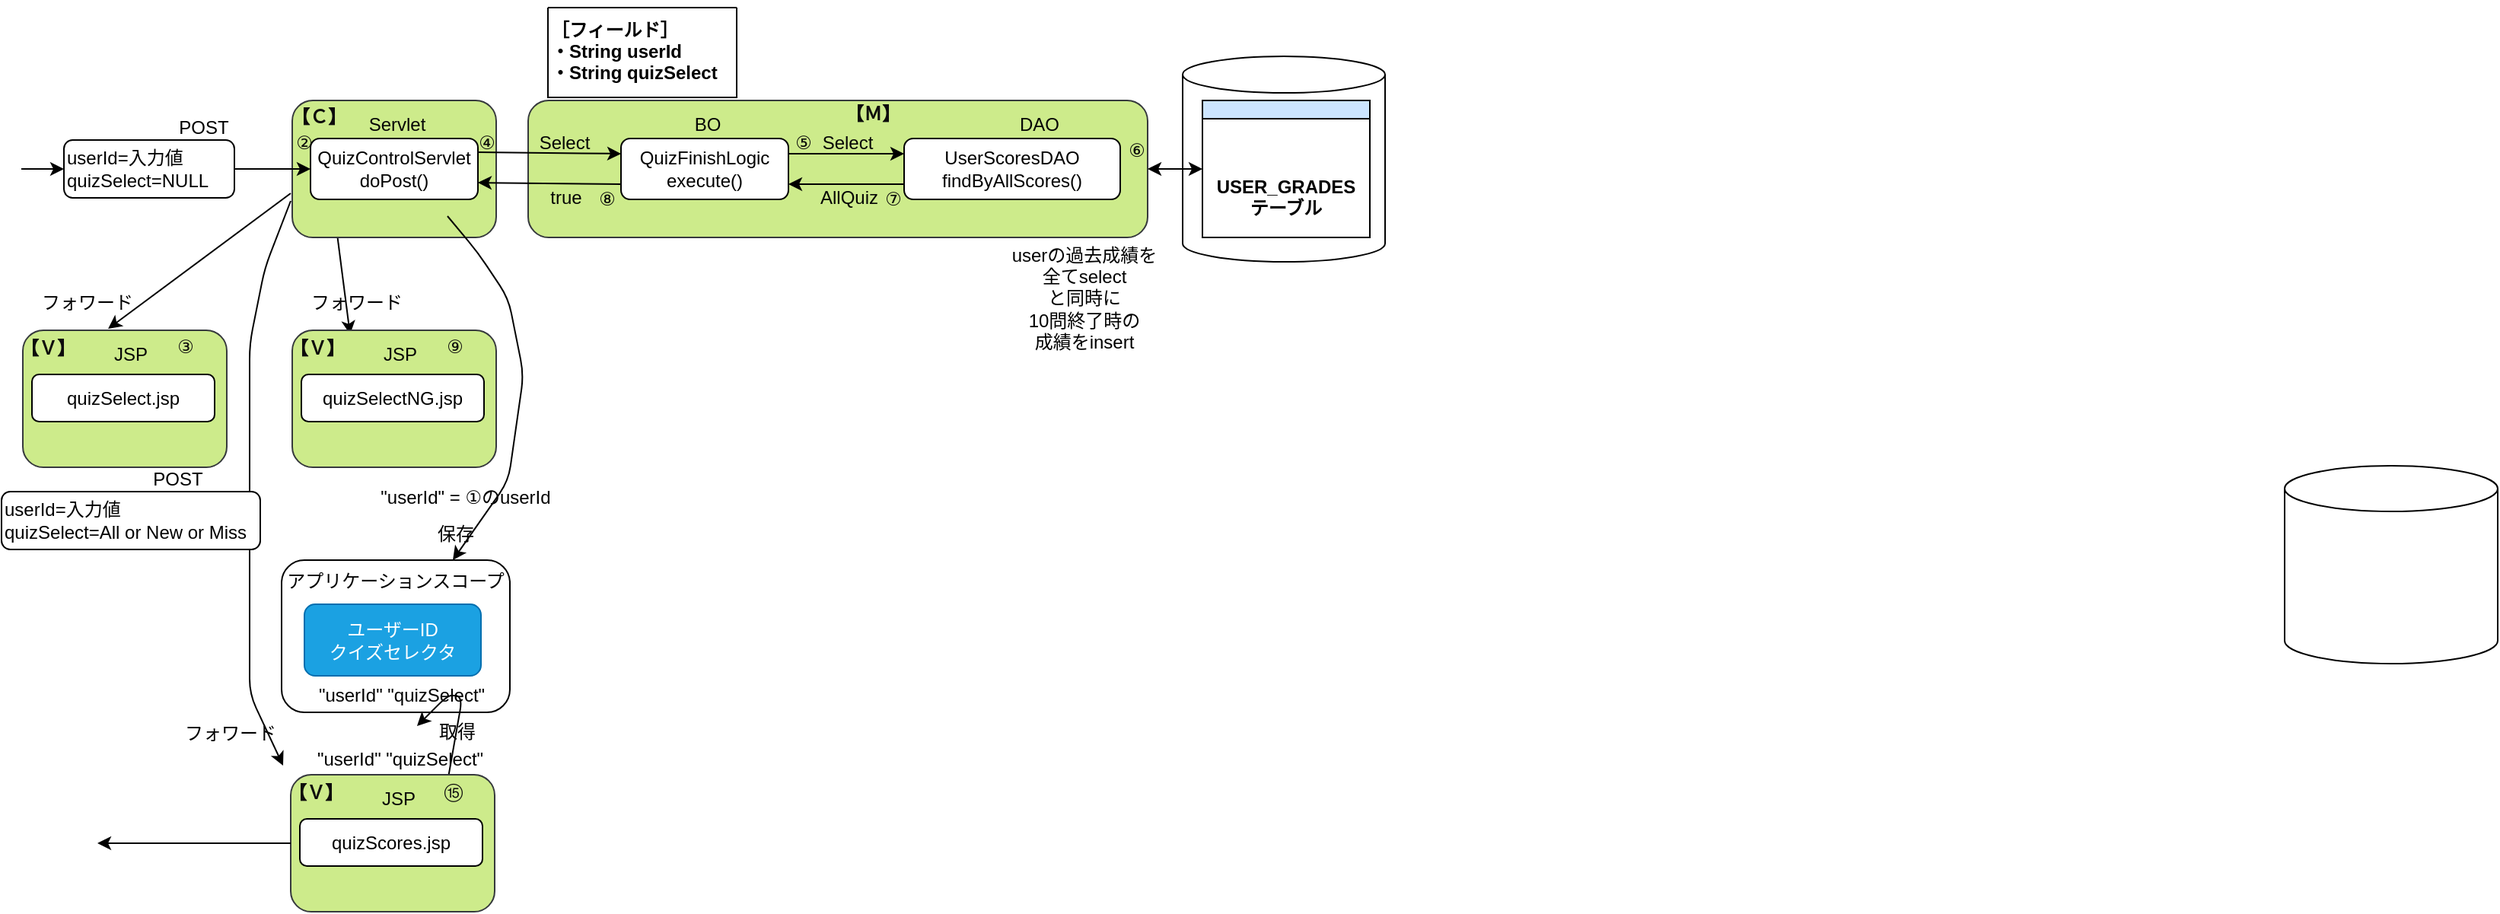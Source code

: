 <mxfile>
    <diagram id="cOPPHnaynSb4PC9Ppda5" name="ページ1">
        <mxGraphModel dx="1403" dy="1644" grid="1" gridSize="10" guides="1" tooltips="1" connect="1" arrows="1" fold="1" page="1" pageScale="1" pageWidth="827" pageHeight="1169" math="0" shadow="0">
            <root>
                <mxCell id="0"/>
                <mxCell id="1" parent="0"/>
                <mxCell id="150" style="edgeStyle=none;html=1;exitX=1;exitY=0.5;exitDx=0;exitDy=0;entryX=1;entryY=0.25;entryDx=0;entryDy=0;" parent="1" target="138" edge="1">
                    <mxGeometry relative="1" as="geometry">
                        <mxPoint x="-593" y="-966" as="sourcePoint"/>
                    </mxGeometry>
                </mxCell>
                <mxCell id="61" value="" style="rounded=1;whiteSpace=wrap;html=1;fillColor=#cdeb8b;strokeColor=#36393d;" parent="1" vertex="1">
                    <mxGeometry x="-622" y="-1050" width="134" height="90" as="geometry"/>
                </mxCell>
                <mxCell id="37" value="" style="rounded=1;whiteSpace=wrap;html=1;" parent="1" vertex="1">
                    <mxGeometry x="-629" y="-748" width="150" height="100" as="geometry"/>
                </mxCell>
                <mxCell id="38" value="ユーザーID&lt;br&gt;クイズセレクタ" style="rounded=1;whiteSpace=wrap;html=1;fillColor=#1ba1e2;fontColor=#ffffff;strokeColor=#006EAF;" parent="1" vertex="1">
                    <mxGeometry x="-614" y="-719" width="116" height="47" as="geometry"/>
                </mxCell>
                <mxCell id="39" value="アプリケーションスコープ" style="text;html=1;strokeColor=none;fillColor=none;align=center;verticalAlign=middle;whiteSpace=wrap;rounded=0;" parent="1" vertex="1">
                    <mxGeometry x="-629" y="-744" width="150" height="20" as="geometry"/>
                </mxCell>
                <mxCell id="40" value="&quot;userId&quot; &quot;quizSelect&quot;" style="text;html=1;strokeColor=none;fillColor=none;align=center;verticalAlign=middle;whiteSpace=wrap;rounded=0;" parent="1" vertex="1">
                    <mxGeometry x="-615" y="-669" width="130" height="20" as="geometry"/>
                </mxCell>
                <mxCell id="41" value="" style="endArrow=classic;html=1;exitX=1;exitY=0.5;exitDx=0;exitDy=0;" parent="1" source="83" edge="1">
                    <mxGeometry width="50" height="50" relative="1" as="geometry">
                        <mxPoint x="-649" y="-542" as="sourcePoint"/>
                        <mxPoint x="-540" y="-639" as="targetPoint"/>
                        <Array as="points">
                            <mxPoint x="-510" y="-659"/>
                            <mxPoint x="-520" y="-659"/>
                        </Array>
                    </mxGeometry>
                </mxCell>
                <mxCell id="43" value="" style="endArrow=classic;html=1;entryX=0.75;entryY=0;entryDx=0;entryDy=0;" parent="1" target="37" edge="1">
                    <mxGeometry width="50" height="50" relative="1" as="geometry">
                        <mxPoint x="-520" y="-974" as="sourcePoint"/>
                        <mxPoint x="-266" y="-937" as="targetPoint"/>
                        <Array as="points">
                            <mxPoint x="-500" y="-950"/>
                            <mxPoint x="-480" y="-920"/>
                            <mxPoint x="-470" y="-870"/>
                            <mxPoint x="-480" y="-800"/>
                        </Array>
                    </mxGeometry>
                </mxCell>
                <mxCell id="46" value="POST" style="text;html=1;strokeColor=none;fillColor=none;align=center;verticalAlign=middle;whiteSpace=wrap;rounded=0;" parent="1" vertex="1">
                    <mxGeometry x="-710" y="-1042" width="60" height="20" as="geometry"/>
                </mxCell>
                <mxCell id="57" value="userId=入力値&lt;br&gt;quizSelect=NULL" style="rounded=1;whiteSpace=wrap;html=1;align=left;" parent="1" vertex="1">
                    <mxGeometry x="-772" y="-1024" width="112" height="38" as="geometry"/>
                </mxCell>
                <mxCell id="58" value="" style="endArrow=classic;html=1;entryX=0;entryY=0.5;entryDx=0;entryDy=0;" parent="1" target="57" edge="1">
                    <mxGeometry width="50" height="50" relative="1" as="geometry">
                        <mxPoint x="-800" y="-1005" as="sourcePoint"/>
                        <mxPoint x="-774" y="-944" as="targetPoint"/>
                    </mxGeometry>
                </mxCell>
                <mxCell id="59" value="" style="endArrow=classic;html=1;entryX=0;entryY=0.5;entryDx=0;entryDy=0;exitX=1;exitY=0.5;exitDx=0;exitDy=0;" parent="1" source="57" target="60" edge="1">
                    <mxGeometry width="50" height="50" relative="1" as="geometry">
                        <mxPoint x="-660" y="-1005" as="sourcePoint"/>
                        <mxPoint x="-610" y="-1005" as="targetPoint"/>
                    </mxGeometry>
                </mxCell>
                <mxCell id="60" value="QuizControlServlet&lt;br&gt;doPost()" style="rounded=1;whiteSpace=wrap;html=1;" parent="1" vertex="1">
                    <mxGeometry x="-610" y="-1025" width="110" height="40" as="geometry"/>
                </mxCell>
                <mxCell id="62" value="Servlet" style="text;html=1;strokeColor=none;fillColor=none;align=center;verticalAlign=middle;whiteSpace=wrap;rounded=0;fontColor=#050505;" parent="1" vertex="1">
                    <mxGeometry x="-583" y="-1044" width="60" height="20" as="geometry"/>
                </mxCell>
                <mxCell id="76" value="" style="shape=cylinder3;whiteSpace=wrap;html=1;boundedLbl=1;backgroundOutline=1;size=15;fontColor=#050505;" parent="1" vertex="1">
                    <mxGeometry x="687" y="-810" width="140" height="130" as="geometry"/>
                </mxCell>
                <mxCell id="82" value="" style="rounded=1;whiteSpace=wrap;html=1;fillColor=#cdeb8b;strokeColor=#36393d;" parent="1" vertex="1">
                    <mxGeometry x="-623" y="-607" width="134" height="90" as="geometry"/>
                </mxCell>
                <mxCell id="83" value="JSP" style="text;html=1;strokeColor=none;fillColor=none;align=center;verticalAlign=middle;whiteSpace=wrap;rounded=0;fontColor=#050505;" parent="1" vertex="1">
                    <mxGeometry x="-582" y="-601" width="60" height="20" as="geometry"/>
                </mxCell>
                <mxCell id="30" value="quizScores.jsp" style="rounded=1;whiteSpace=wrap;html=1;" parent="1" vertex="1">
                    <mxGeometry x="-617" y="-578" width="120" height="31" as="geometry"/>
                </mxCell>
                <mxCell id="85" value="①" style="text;html=1;strokeColor=none;fillColor=none;align=center;verticalAlign=middle;whiteSpace=wrap;rounded=0;fontColor=#ffffff;" parent="1" vertex="1">
                    <mxGeometry x="-796" y="-1024" width="30" height="20" as="geometry"/>
                </mxCell>
                <mxCell id="86" value="②" style="text;html=1;strokeColor=none;fillColor=none;align=center;verticalAlign=middle;whiteSpace=wrap;rounded=0;fontColor=#0d0c0c;" parent="1" vertex="1">
                    <mxGeometry x="-629" y="-1032" width="30" height="20" as="geometry"/>
                </mxCell>
                <mxCell id="95" value="" style="endArrow=classic;html=1;fontColor=#0d0c0c;exitX=0;exitY=0.25;exitDx=0;exitDy=0;entryX=0;entryY=0;entryDx=0;entryDy=0;" parent="1" target="103" edge="1">
                    <mxGeometry width="50" height="50" relative="1" as="geometry">
                        <mxPoint x="-623" y="-984" as="sourcePoint"/>
                        <mxPoint x="-630" y="-724" as="targetPoint"/>
                        <Array as="points">
                            <mxPoint x="-640" y="-940"/>
                            <mxPoint x="-650" y="-890"/>
                            <mxPoint x="-650" y="-820"/>
                            <mxPoint x="-650" y="-660"/>
                        </Array>
                    </mxGeometry>
                </mxCell>
                <mxCell id="96" value="&quot;userId&quot; = ①のuserId" style="text;html=1;strokeColor=none;fillColor=none;align=center;verticalAlign=middle;whiteSpace=wrap;rounded=0;" parent="1" vertex="1">
                    <mxGeometry x="-573" y="-799" width="130" height="20" as="geometry"/>
                </mxCell>
                <mxCell id="97" value="保存" style="text;html=1;strokeColor=none;fillColor=none;align=center;verticalAlign=middle;whiteSpace=wrap;rounded=0;" parent="1" vertex="1">
                    <mxGeometry x="-533" y="-775" width="37" height="20" as="geometry"/>
                </mxCell>
                <mxCell id="98" value="取得" style="text;html=1;strokeColor=none;fillColor=none;align=center;verticalAlign=middle;whiteSpace=wrap;rounded=0;" parent="1" vertex="1">
                    <mxGeometry x="-532" y="-645" width="37" height="20" as="geometry"/>
                </mxCell>
                <mxCell id="99" value="&quot;userId&quot; &quot;quizSelect&quot;" style="text;html=1;strokeColor=none;fillColor=none;align=center;verticalAlign=middle;whiteSpace=wrap;rounded=0;" parent="1" vertex="1">
                    <mxGeometry x="-616" y="-627" width="130" height="20" as="geometry"/>
                </mxCell>
                <mxCell id="100" value="⑮" style="text;html=1;strokeColor=none;fillColor=none;align=center;verticalAlign=middle;whiteSpace=wrap;rounded=0;fontColor=#0d0c0c;" parent="1" vertex="1">
                    <mxGeometry x="-531" y="-606" width="30" height="20" as="geometry"/>
                </mxCell>
                <mxCell id="101" value="フォワード" style="text;html=1;strokeColor=none;fillColor=none;align=center;verticalAlign=middle;whiteSpace=wrap;rounded=0;" parent="1" vertex="1">
                    <mxGeometry x="-696" y="-644" width="67" height="20" as="geometry"/>
                </mxCell>
                <mxCell id="102" value="&lt;b&gt;【Ｃ】&lt;/b&gt;" style="text;html=1;strokeColor=none;fillColor=none;align=center;verticalAlign=middle;whiteSpace=wrap;rounded=0;fontColor=#0d0c0c;" parent="1" vertex="1">
                    <mxGeometry x="-626" y="-1057" width="43" height="35" as="geometry"/>
                </mxCell>
                <mxCell id="103" value="&lt;b&gt;【Ｖ】&lt;/b&gt;" style="text;html=1;strokeColor=none;fillColor=none;align=center;verticalAlign=middle;whiteSpace=wrap;rounded=0;fontColor=#0d0c0c;" parent="1" vertex="1">
                    <mxGeometry x="-628" y="-613" width="43" height="35" as="geometry"/>
                </mxCell>
                <mxCell id="105" value="" style="endArrow=classic;html=1;fontColor=#0d0c0c;exitX=0;exitY=0.5;exitDx=0;exitDy=0;" parent="1" source="82" edge="1">
                    <mxGeometry width="50" height="50" relative="1" as="geometry">
                        <mxPoint x="-590" y="-679" as="sourcePoint"/>
                        <mxPoint x="-750" y="-562" as="targetPoint"/>
                    </mxGeometry>
                </mxCell>
                <mxCell id="134" value="" style="rounded=1;whiteSpace=wrap;html=1;fillColor=#cdeb8b;strokeColor=#36393d;" parent="1" vertex="1">
                    <mxGeometry x="-622" y="-899" width="134" height="90" as="geometry"/>
                </mxCell>
                <mxCell id="135" value="JSP" style="text;html=1;strokeColor=none;fillColor=none;align=center;verticalAlign=middle;whiteSpace=wrap;rounded=0;fontColor=#050505;" parent="1" vertex="1">
                    <mxGeometry x="-581" y="-893" width="60" height="20" as="geometry"/>
                </mxCell>
                <mxCell id="136" value="quizSelectNG.jsp" style="rounded=1;whiteSpace=wrap;html=1;" parent="1" vertex="1">
                    <mxGeometry x="-616" y="-870" width="120" height="31" as="geometry"/>
                </mxCell>
                <mxCell id="137" value="⑨" style="text;html=1;strokeColor=none;fillColor=none;align=center;verticalAlign=middle;whiteSpace=wrap;rounded=0;fontColor=#0d0c0c;" parent="1" vertex="1">
                    <mxGeometry x="-530" y="-898" width="30" height="20" as="geometry"/>
                </mxCell>
                <mxCell id="138" value="&lt;b&gt;【Ｖ】&lt;/b&gt;" style="text;html=1;strokeColor=none;fillColor=none;align=center;verticalAlign=middle;whiteSpace=wrap;rounded=0;fontColor=#0d0c0c;" parent="1" vertex="1">
                    <mxGeometry x="-627" y="-905" width="43" height="35" as="geometry"/>
                </mxCell>
                <mxCell id="151" value="フォワード" style="text;html=1;strokeColor=none;fillColor=none;align=center;verticalAlign=middle;whiteSpace=wrap;rounded=0;" parent="1" vertex="1">
                    <mxGeometry x="-613" y="-927" width="67" height="20" as="geometry"/>
                </mxCell>
                <mxCell id="174" value="" style="rounded=1;whiteSpace=wrap;html=1;fillColor=#cdeb8b;strokeColor=#36393d;" parent="1" vertex="1">
                    <mxGeometry x="-799" y="-899" width="134" height="90" as="geometry"/>
                </mxCell>
                <mxCell id="175" value="JSP" style="text;html=1;strokeColor=none;fillColor=none;align=center;verticalAlign=middle;whiteSpace=wrap;rounded=0;fontColor=#050505;" parent="1" vertex="1">
                    <mxGeometry x="-758" y="-893" width="60" height="20" as="geometry"/>
                </mxCell>
                <mxCell id="176" value="quizSelect.jsp" style="rounded=1;whiteSpace=wrap;html=1;" parent="1" vertex="1">
                    <mxGeometry x="-793" y="-870" width="120" height="31" as="geometry"/>
                </mxCell>
                <mxCell id="177" value="③" style="text;html=1;strokeColor=none;fillColor=none;align=center;verticalAlign=middle;whiteSpace=wrap;rounded=0;fontColor=#0d0c0c;" parent="1" vertex="1">
                    <mxGeometry x="-707" y="-898" width="30" height="20" as="geometry"/>
                </mxCell>
                <mxCell id="178" value="&lt;b&gt;【Ｖ】&lt;/b&gt;" style="text;html=1;strokeColor=none;fillColor=none;align=center;verticalAlign=middle;whiteSpace=wrap;rounded=0;fontColor=#0d0c0c;" parent="1" vertex="1">
                    <mxGeometry x="-804" y="-905" width="43" height="35" as="geometry"/>
                </mxCell>
                <mxCell id="179" value="フォワード" style="text;html=1;strokeColor=none;fillColor=none;align=center;verticalAlign=middle;whiteSpace=wrap;rounded=0;" parent="1" vertex="1">
                    <mxGeometry x="-790" y="-927" width="67" height="20" as="geometry"/>
                </mxCell>
                <mxCell id="180" style="edgeStyle=none;html=1;exitX=0;exitY=0;exitDx=0;exitDy=0;entryX=0.418;entryY=-0.011;entryDx=0;entryDy=0;entryPerimeter=0;" parent="1" target="174" edge="1">
                    <mxGeometry relative="1" as="geometry">
                        <mxPoint x="-623" y="-989" as="sourcePoint"/>
                        <mxPoint x="-574" y="-886.25" as="targetPoint"/>
                    </mxGeometry>
                </mxCell>
                <mxCell id="181" value="&lt;font color=&quot;#080808&quot;&gt;④&lt;/font&gt;" style="text;html=1;strokeColor=none;fillColor=none;align=center;verticalAlign=middle;whiteSpace=wrap;rounded=0;fontColor=#ffffff;" parent="1" vertex="1">
                    <mxGeometry x="-509" y="-1032" width="30" height="20" as="geometry"/>
                </mxCell>
                <mxCell id="182" value="userId=入力値&lt;br&gt;quizSelect=All or New or Miss" style="rounded=1;whiteSpace=wrap;html=1;align=left;" parent="1" vertex="1">
                    <mxGeometry x="-813" y="-793" width="170" height="38" as="geometry"/>
                </mxCell>
                <mxCell id="183" value="POST" style="text;html=1;strokeColor=none;fillColor=none;align=center;verticalAlign=middle;whiteSpace=wrap;rounded=0;" parent="1" vertex="1">
                    <mxGeometry x="-727" y="-811" width="60" height="20" as="geometry"/>
                </mxCell>
                <mxCell id="192" value="" style="rounded=1;whiteSpace=wrap;html=1;fillColor=#cdeb8b;strokeColor=#36393d;" parent="1" vertex="1">
                    <mxGeometry x="-467" y="-1050" width="407" height="90" as="geometry"/>
                </mxCell>
                <mxCell id="193" value="" style="endArrow=classic;html=1;entryX=0;entryY=0.25;entryDx=0;entryDy=0;exitX=1;exitY=0.25;exitDx=0;exitDy=0;" parent="1" target="194" edge="1">
                    <mxGeometry width="50" height="50" relative="1" as="geometry">
                        <mxPoint x="-500" y="-1016" as="sourcePoint"/>
                        <mxPoint x="-474" y="-1005" as="targetPoint"/>
                    </mxGeometry>
                </mxCell>
                <mxCell id="194" value="QuizFinishLogic&lt;br&gt;execute()" style="rounded=1;whiteSpace=wrap;html=1;" parent="1" vertex="1">
                    <mxGeometry x="-406" y="-1025" width="110" height="40" as="geometry"/>
                </mxCell>
                <mxCell id="195" value="BO" style="text;html=1;strokeColor=none;fillColor=none;align=center;verticalAlign=middle;whiteSpace=wrap;rounded=0;fontColor=#050505;" parent="1" vertex="1">
                    <mxGeometry x="-379" y="-1044" width="60" height="20" as="geometry"/>
                </mxCell>
                <mxCell id="196" value="UserScoresDAO&lt;br&gt;findByAllScores()" style="rounded=1;whiteSpace=wrap;html=1;" parent="1" vertex="1">
                    <mxGeometry x="-220" y="-1025" width="142" height="40" as="geometry"/>
                </mxCell>
                <mxCell id="197" value="DAO" style="text;html=1;strokeColor=none;fillColor=none;align=center;verticalAlign=middle;whiteSpace=wrap;rounded=0;fontColor=#050505;" parent="1" vertex="1">
                    <mxGeometry x="-161" y="-1044" width="60" height="20" as="geometry"/>
                </mxCell>
                <mxCell id="198" value="Select" style="text;html=1;strokeColor=none;fillColor=none;align=center;verticalAlign=middle;whiteSpace=wrap;rounded=0;fontColor=#050505;" parent="1" vertex="1">
                    <mxGeometry x="-473" y="-1032" width="60" height="20" as="geometry"/>
                </mxCell>
                <mxCell id="199" value="" style="endArrow=classic;html=1;fontColor=#050505;exitX=0;exitY=0.75;exitDx=0;exitDy=0;entryX=1;entryY=0.75;entryDx=0;entryDy=0;" parent="1" source="194" edge="1">
                    <mxGeometry width="50" height="50" relative="1" as="geometry">
                        <mxPoint x="-410" y="-1045" as="sourcePoint"/>
                        <mxPoint x="-500" y="-996" as="targetPoint"/>
                    </mxGeometry>
                </mxCell>
                <mxCell id="200" value="true" style="text;html=1;strokeColor=none;fillColor=none;align=center;verticalAlign=middle;whiteSpace=wrap;rounded=0;fontColor=#050505;" parent="1" vertex="1">
                    <mxGeometry x="-472" y="-996" width="60" height="20" as="geometry"/>
                </mxCell>
                <mxCell id="201" value="" style="endArrow=classic;html=1;entryX=0;entryY=0.25;entryDx=0;entryDy=0;exitX=1;exitY=0.25;exitDx=0;exitDy=0;" parent="1" source="194" target="196" edge="1">
                    <mxGeometry width="50" height="50" relative="1" as="geometry">
                        <mxPoint x="-294" y="-1016" as="sourcePoint"/>
                        <mxPoint x="-200" y="-1015" as="targetPoint"/>
                    </mxGeometry>
                </mxCell>
                <mxCell id="202" value="Select" style="text;html=1;strokeColor=none;fillColor=none;align=center;verticalAlign=middle;whiteSpace=wrap;rounded=0;fontColor=#050505;" parent="1" vertex="1">
                    <mxGeometry x="-287" y="-1032" width="60" height="20" as="geometry"/>
                </mxCell>
                <mxCell id="203" value="" style="endArrow=classic;html=1;fontColor=#050505;exitX=0;exitY=0.75;exitDx=0;exitDy=0;entryX=1;entryY=0.75;entryDx=0;entryDy=0;" parent="1" source="196" target="194" edge="1">
                    <mxGeometry width="50" height="50" relative="1" as="geometry">
                        <mxPoint x="-200" y="-995" as="sourcePoint"/>
                        <mxPoint x="-294" y="-996" as="targetPoint"/>
                    </mxGeometry>
                </mxCell>
                <mxCell id="204" value="AllQuiz" style="text;html=1;strokeColor=none;fillColor=none;align=center;verticalAlign=middle;whiteSpace=wrap;rounded=0;fontColor=#050505;" parent="1" vertex="1">
                    <mxGeometry x="-286" y="-996" width="60" height="20" as="geometry"/>
                </mxCell>
                <mxCell id="206" value="&#10;&#10;&#10;&#10;［フィールド］&#10;・String userId&#10;・String quizSelect" style="swimlane;startSize=0;fontColor=#000000;align=left;" parent="1" vertex="1">
                    <mxGeometry x="-454" y="-1111" width="124" height="59" as="geometry"/>
                </mxCell>
                <mxCell id="208" value="&lt;font color=&quot;#080808&quot;&gt;⑤&lt;/font&gt;" style="text;html=1;strokeColor=none;fillColor=none;align=center;verticalAlign=middle;whiteSpace=wrap;rounded=0;fontColor=#ffffff;" parent="1" vertex="1">
                    <mxGeometry x="-301" y="-1032" width="30" height="20" as="geometry"/>
                </mxCell>
                <mxCell id="209" value="&lt;font color=&quot;#080808&quot;&gt;⑥&lt;/font&gt;" style="text;html=1;strokeColor=none;fillColor=none;align=center;verticalAlign=middle;whiteSpace=wrap;rounded=0;fontColor=#ffffff;" parent="1" vertex="1">
                    <mxGeometry x="-82" y="-1027" width="30" height="20" as="geometry"/>
                </mxCell>
                <mxCell id="210" value="&lt;font color=&quot;#080808&quot;&gt;⑦&lt;/font&gt;" style="text;html=1;strokeColor=none;fillColor=none;align=center;verticalAlign=middle;whiteSpace=wrap;rounded=0;fontColor=#ffffff;" parent="1" vertex="1">
                    <mxGeometry x="-242" y="-995" width="30" height="20" as="geometry"/>
                </mxCell>
                <mxCell id="212" value="&lt;font color=&quot;#080808&quot;&gt;⑧&lt;/font&gt;" style="text;html=1;strokeColor=none;fillColor=none;align=center;verticalAlign=middle;whiteSpace=wrap;rounded=0;fontColor=#ffffff;" parent="1" vertex="1">
                    <mxGeometry x="-430" y="-995" width="30" height="20" as="geometry"/>
                </mxCell>
                <mxCell id="214" value="&lt;b&gt;【Ｍ】&lt;/b&gt;" style="text;html=1;strokeColor=none;fillColor=none;align=center;verticalAlign=middle;whiteSpace=wrap;rounded=0;fontColor=#0d0c0c;" parent="1" vertex="1">
                    <mxGeometry x="-262" y="-1059" width="43" height="35" as="geometry"/>
                </mxCell>
                <mxCell id="215" value="userの過去成績を&lt;br&gt;全てselect&lt;br&gt;と同時に&lt;br&gt;10問終了時の&lt;br&gt;成績をinsert" style="text;html=1;strokeColor=none;fillColor=none;align=center;verticalAlign=middle;whiteSpace=wrap;rounded=0;" parent="1" vertex="1">
                    <mxGeometry x="-160" y="-959" width="117" height="78" as="geometry"/>
                </mxCell>
                <mxCell id="222" value="" style="shape=cylinder3;whiteSpace=wrap;html=1;boundedLbl=1;backgroundOutline=1;size=12;fontColor=#080808;" parent="1" vertex="1">
                    <mxGeometry x="-37" y="-1079" width="133" height="135" as="geometry"/>
                </mxCell>
                <mxCell id="223" value="&lt;div style=&quot;&quot;&gt;&lt;span style=&quot;background-color: initial;&quot;&gt;&lt;br&gt;&lt;/span&gt;&lt;/div&gt;&lt;div style=&quot;&quot;&gt;&lt;span style=&quot;background-color: initial;&quot;&gt;&lt;br&gt;&lt;/span&gt;&lt;/div&gt;&lt;div style=&quot;&quot;&gt;&lt;span style=&quot;background-color: initial;&quot;&gt;&lt;br&gt;&lt;/span&gt;&lt;/div&gt;&lt;div style=&quot;&quot;&gt;&lt;span style=&quot;background-color: initial;&quot;&gt;&lt;br&gt;&lt;/span&gt;&lt;/div&gt;&lt;div style=&quot;&quot;&gt;&lt;span style=&quot;background-color: initial;&quot;&gt;&lt;br&gt;&lt;/span&gt;&lt;/div&gt;&lt;div style=&quot;&quot;&gt;&lt;span style=&quot;background-color: initial;&quot;&gt;&lt;br&gt;&lt;/span&gt;&lt;/div&gt;&lt;div style=&quot;&quot;&gt;&lt;span style=&quot;background-color: initial;&quot;&gt;&lt;br&gt;&lt;/span&gt;&lt;/div&gt;&lt;div style=&quot;&quot;&gt;&lt;span style=&quot;background-color: initial;&quot;&gt;&lt;br&gt;&lt;/span&gt;&lt;/div&gt;&lt;div style=&quot;&quot;&gt;&lt;span style=&quot;background-color: initial;&quot;&gt;USER_GRADES&lt;/span&gt;&lt;/div&gt;&lt;div style=&quot;&quot;&gt;&lt;span style=&quot;background-color: initial;&quot;&gt;テーブル&lt;/span&gt;&lt;br&gt;&lt;/div&gt;" style="swimlane;whiteSpace=wrap;html=1;startSize=12;align=center;fillColor=#cce5ff;strokeColor=#000000;fontColor=#000000;" parent="1" vertex="1">
                    <mxGeometry x="-24" y="-1050" width="110" height="90" as="geometry"/>
                </mxCell>
                <mxCell id="225" value="" style="endArrow=classic;startArrow=classic;html=1;fontColor=#ffffff;entryX=0;entryY=0.5;entryDx=0;entryDy=0;exitX=1;exitY=0.5;exitDx=0;exitDy=0;" parent="1" source="192" target="223" edge="1">
                    <mxGeometry width="50" height="50" relative="1" as="geometry">
                        <mxPoint x="-60" y="-1011" as="sourcePoint"/>
                        <mxPoint x="-14" y="-1115" as="targetPoint"/>
                    </mxGeometry>
                </mxCell>
            </root>
        </mxGraphModel>
    </diagram>
</mxfile>